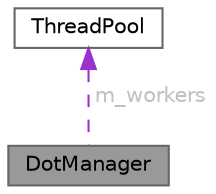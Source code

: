 digraph "DotManager"
{
 // INTERACTIVE_SVG=YES
 // LATEX_PDF_SIZE
  bgcolor="transparent";
  edge [fontname=Helvetica,fontsize=10,labelfontname=Helvetica,labelfontsize=10];
  node [fontname=Helvetica,fontsize=10,shape=box,height=0.2,width=0.4];
  Node1 [id="Node000001",label="DotManager",height=0.2,width=0.4,color="gray40", fillcolor="grey60", style="filled", fontcolor="black",tooltip="Singleton that manages parallel dot invocations and patching files for embedding image maps."];
  Node2 -> Node1 [id="edge1_Node000001_Node000002",dir="back",color="darkorchid3",style="dashed",tooltip=" ",label=" m_workers",fontcolor="grey" ];
  Node2 [id="Node000002",label="ThreadPool",height=0.2,width=0.4,color="gray40", fillcolor="white", style="filled",URL="$d9/df5/class_thread_pool.html",tooltip="Class managing a pool of worker threads."];
}
